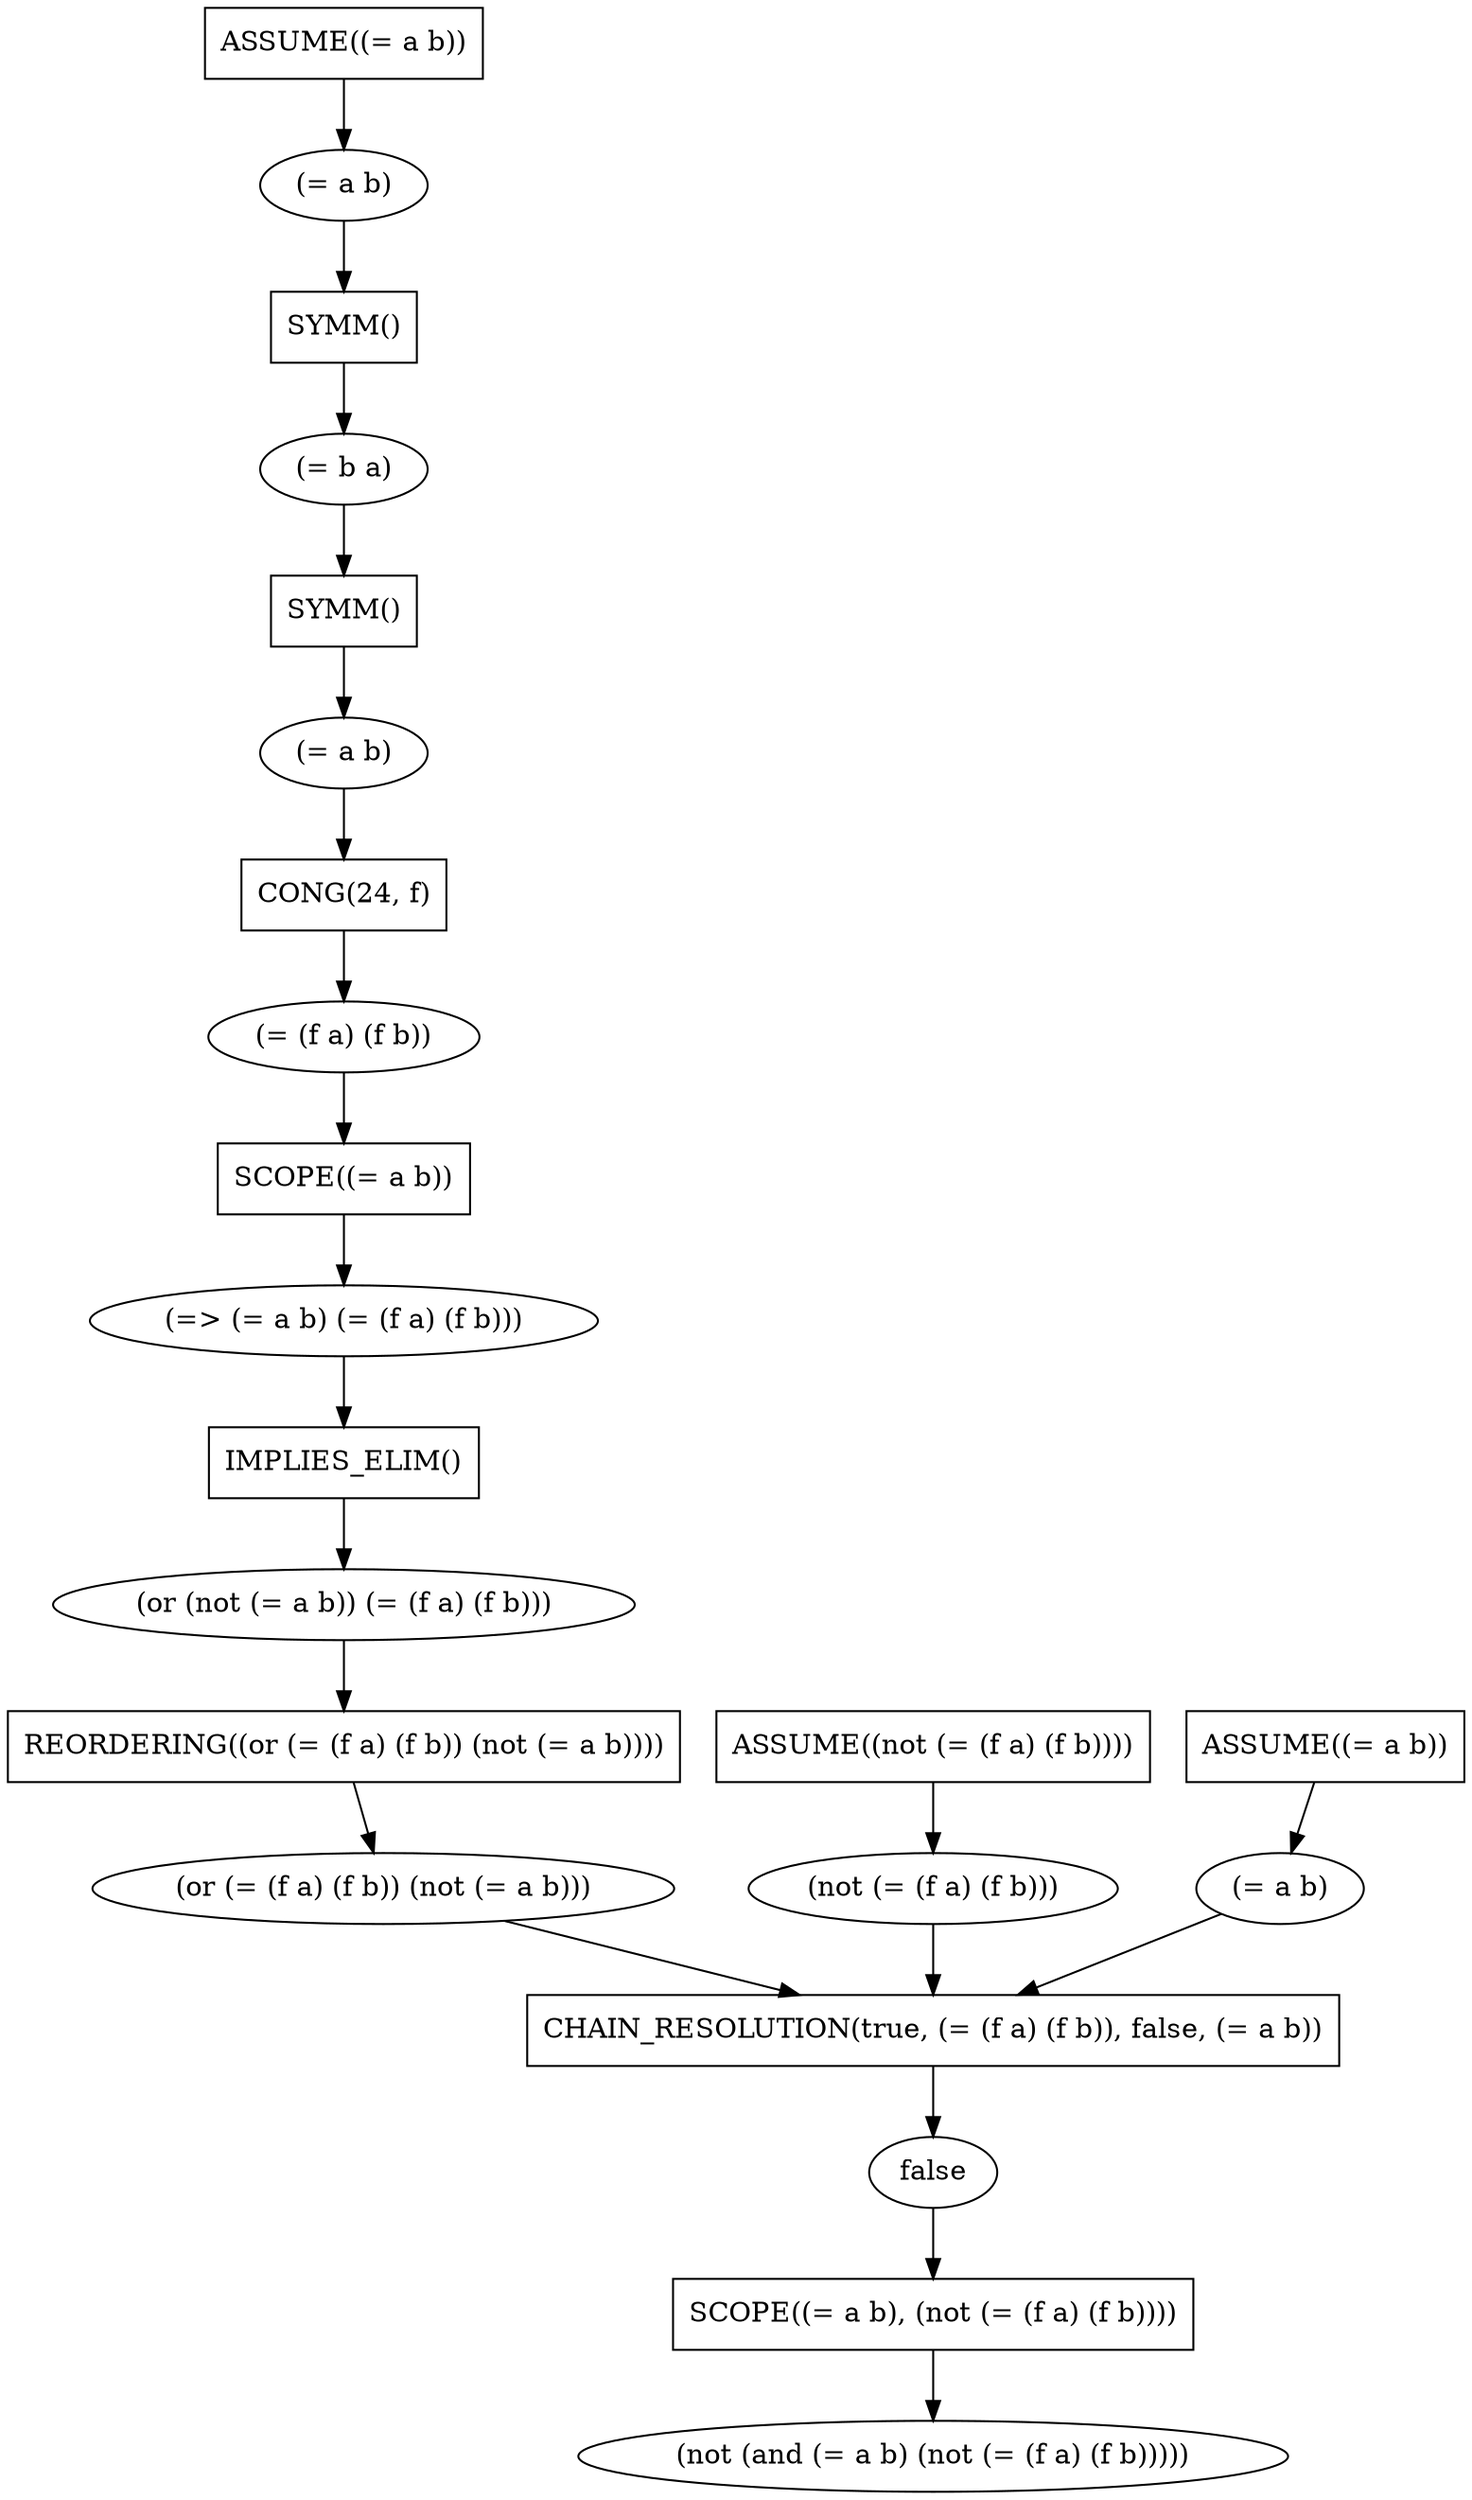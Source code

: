 digraph proof {
	"0" [ shape = "box", label = "SCOPE((= a b), (not (= (f a) (f b))))"];
	"0c" [ shape = "ellipse", label = "(not (and (= a b) (not (= (f a) (f b)))))" ];
	"0" -> "0c";
	"1c" -> "0";
	"1" [ shape = "box", label = "CHAIN_RESOLUTION(true, (= (f a) (f b)), false, (= a b))"];
	"1c" [ shape = "ellipse", label = "false" ];
	"1" -> "1c";
	"2c" -> "1";
	"2" [ shape = "box", label = "REORDERING((or (= (f a) (f b)) (not (= a b))))"];
	"2c" [ shape = "ellipse", label = "(or (= (f a) (f b)) (not (= a b)))" ];
	"2" -> "2c";
	"3c" -> "2";
	"3" [ shape = "box", label = "IMPLIES_ELIM()"];
	"3c" [ shape = "ellipse", label = "(or (not (= a b)) (= (f a) (f b)))" ];
	"3" -> "3c";
	"4c" -> "3";
	"4" [ shape = "box", label = "SCOPE((= a b))"];
	"4c" [ shape = "ellipse", label = "(=> (= a b) (= (f a) (f b)))" ];
	"4" -> "4c";
	"5c" -> "4";
	"5" [ shape = "box", label = "CONG(24, f)"];
	"5c" [ shape = "ellipse", label = "(= (f a) (f b))" ];
	"5" -> "5c";
	"6c" -> "5";
	"6" [ shape = "box", label = "SYMM()"];
	"6c" [ shape = "ellipse", label = "(= a b)" ];
	"6" -> "6c";
	"7c" -> "6";
	"7" [ shape = "box", label = "SYMM()"];
	"7c" [ shape = "ellipse", label = "(= b a)" ];
	"7" -> "7c";
	"8c" -> "7";
	"8" [ shape = "box", label = "ASSUME((= a b))"];
	"8c" [ shape = "ellipse", label = "(= a b)" ];
	"8" -> "8c";
	"9c" -> "1";
	"9" [ shape = "box", label = "ASSUME((not (= (f a) (f b))))"];
	"9c" [ shape = "ellipse", label = "(not (= (f a) (f b)))" ];
	"9" -> "9c";
	"10c" -> "1";
	"10" [ shape = "box", label = "ASSUME((= a b))"];
	"10c" [ shape = "ellipse", label = "(= a b)" ];
	"10" -> "10c";
}

